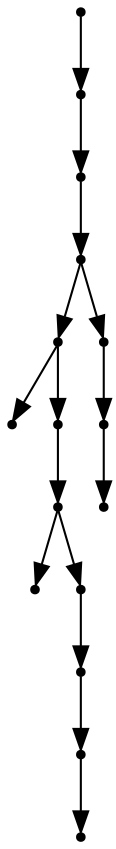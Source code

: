 digraph {
  15 [shape=point];
  14 [shape=point];
  13 [shape=point];
  12 [shape=point];
  8 [shape=point];
  0 [shape=point];
  7 [shape=point];
  6 [shape=point];
  1 [shape=point];
  5 [shape=point];
  4 [shape=point];
  3 [shape=point];
  2 [shape=point];
  11 [shape=point];
  10 [shape=point];
  9 [shape=point];
15 -> 14;
14 -> 13;
13 -> 12;
12 -> 8;
8 -> 0;
8 -> 7;
7 -> 6;
6 -> 1;
6 -> 5;
5 -> 4;
4 -> 3;
3 -> 2;
12 -> 11;
11 -> 10;
10 -> 9;
}
